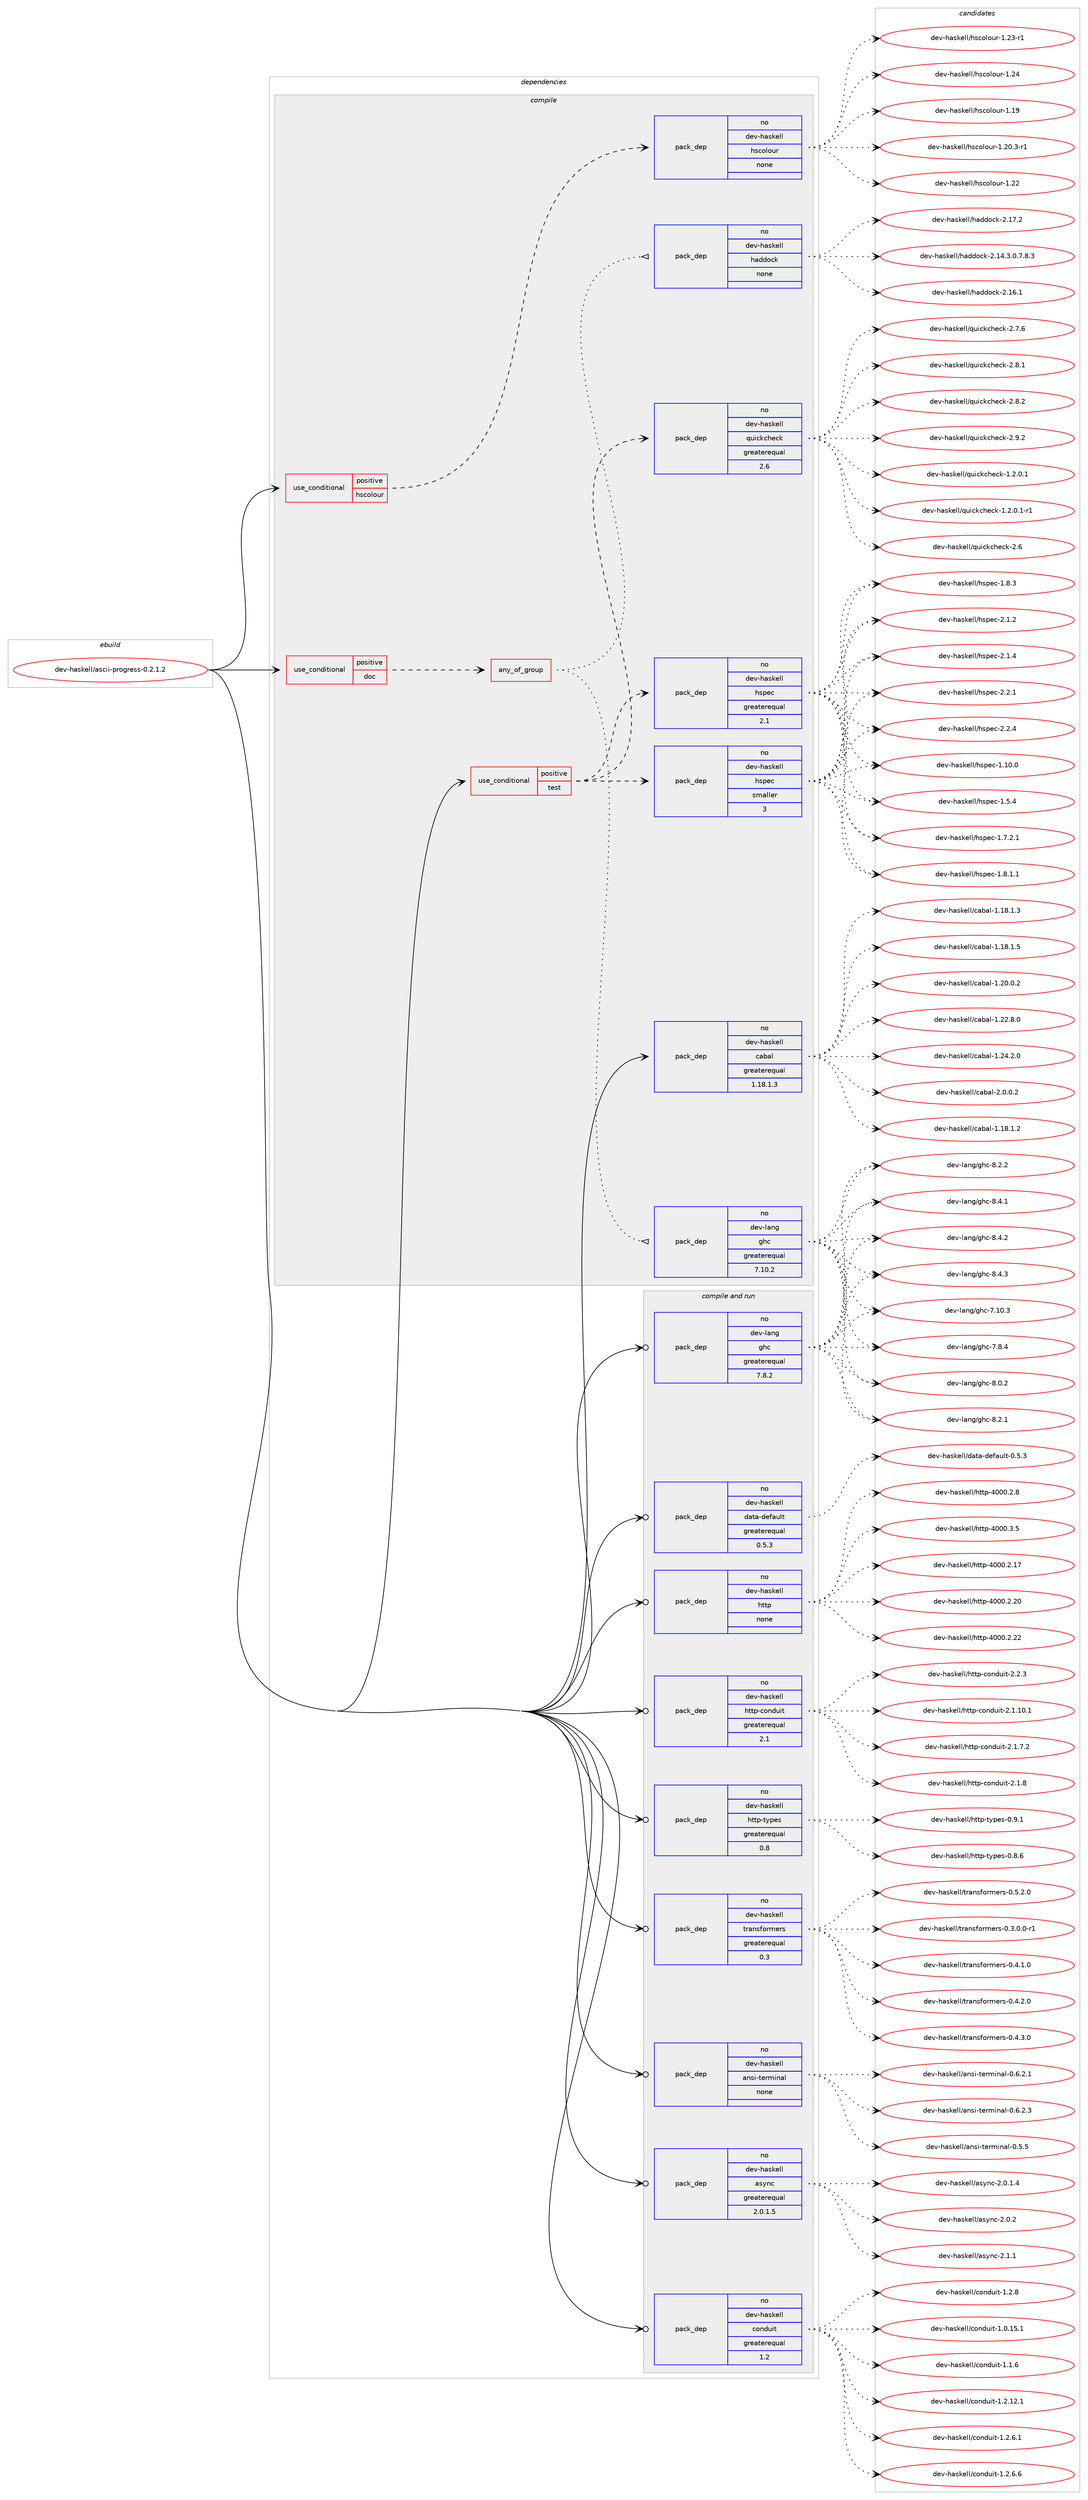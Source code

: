 digraph prolog {

# *************
# Graph options
# *************

newrank=true;
concentrate=true;
compound=true;
graph [rankdir=LR,fontname=Helvetica,fontsize=10,ranksep=1.5];#, ranksep=2.5, nodesep=0.2];
edge  [arrowhead=vee];
node  [fontname=Helvetica,fontsize=10];

# **********
# The ebuild
# **********

subgraph cluster_leftcol {
color=gray;
rank=same;
label=<<i>ebuild</i>>;
id [label="dev-haskell/ascii-progress-0.2.1.2", color=red, width=4, href="../dev-haskell/ascii-progress-0.2.1.2.svg"];
}

# ****************
# The dependencies
# ****************

subgraph cluster_midcol {
color=gray;
label=<<i>dependencies</i>>;
subgraph cluster_compile {
fillcolor="#eeeeee";
style=filled;
label=<<i>compile</i>>;
subgraph cond358546 {
dependency1325996 [label=<<TABLE BORDER="0" CELLBORDER="1" CELLSPACING="0" CELLPADDING="4"><TR><TD ROWSPAN="3" CELLPADDING="10">use_conditional</TD></TR><TR><TD>positive</TD></TR><TR><TD>doc</TD></TR></TABLE>>, shape=none, color=red];
subgraph any20513 {
dependency1325997 [label=<<TABLE BORDER="0" CELLBORDER="1" CELLSPACING="0" CELLPADDING="4"><TR><TD CELLPADDING="10">any_of_group</TD></TR></TABLE>>, shape=none, color=red];subgraph pack946385 {
dependency1325998 [label=<<TABLE BORDER="0" CELLBORDER="1" CELLSPACING="0" CELLPADDING="4" WIDTH="220"><TR><TD ROWSPAN="6" CELLPADDING="30">pack_dep</TD></TR><TR><TD WIDTH="110">no</TD></TR><TR><TD>dev-haskell</TD></TR><TR><TD>haddock</TD></TR><TR><TD>none</TD></TR><TR><TD></TD></TR></TABLE>>, shape=none, color=blue];
}
dependency1325997:e -> dependency1325998:w [weight=20,style="dotted",arrowhead="oinv"];
subgraph pack946386 {
dependency1325999 [label=<<TABLE BORDER="0" CELLBORDER="1" CELLSPACING="0" CELLPADDING="4" WIDTH="220"><TR><TD ROWSPAN="6" CELLPADDING="30">pack_dep</TD></TR><TR><TD WIDTH="110">no</TD></TR><TR><TD>dev-lang</TD></TR><TR><TD>ghc</TD></TR><TR><TD>greaterequal</TD></TR><TR><TD>7.10.2</TD></TR></TABLE>>, shape=none, color=blue];
}
dependency1325997:e -> dependency1325999:w [weight=20,style="dotted",arrowhead="oinv"];
}
dependency1325996:e -> dependency1325997:w [weight=20,style="dashed",arrowhead="vee"];
}
id:e -> dependency1325996:w [weight=20,style="solid",arrowhead="vee"];
subgraph cond358547 {
dependency1326000 [label=<<TABLE BORDER="0" CELLBORDER="1" CELLSPACING="0" CELLPADDING="4"><TR><TD ROWSPAN="3" CELLPADDING="10">use_conditional</TD></TR><TR><TD>positive</TD></TR><TR><TD>hscolour</TD></TR></TABLE>>, shape=none, color=red];
subgraph pack946387 {
dependency1326001 [label=<<TABLE BORDER="0" CELLBORDER="1" CELLSPACING="0" CELLPADDING="4" WIDTH="220"><TR><TD ROWSPAN="6" CELLPADDING="30">pack_dep</TD></TR><TR><TD WIDTH="110">no</TD></TR><TR><TD>dev-haskell</TD></TR><TR><TD>hscolour</TD></TR><TR><TD>none</TD></TR><TR><TD></TD></TR></TABLE>>, shape=none, color=blue];
}
dependency1326000:e -> dependency1326001:w [weight=20,style="dashed",arrowhead="vee"];
}
id:e -> dependency1326000:w [weight=20,style="solid",arrowhead="vee"];
subgraph cond358548 {
dependency1326002 [label=<<TABLE BORDER="0" CELLBORDER="1" CELLSPACING="0" CELLPADDING="4"><TR><TD ROWSPAN="3" CELLPADDING="10">use_conditional</TD></TR><TR><TD>positive</TD></TR><TR><TD>test</TD></TR></TABLE>>, shape=none, color=red];
subgraph pack946388 {
dependency1326003 [label=<<TABLE BORDER="0" CELLBORDER="1" CELLSPACING="0" CELLPADDING="4" WIDTH="220"><TR><TD ROWSPAN="6" CELLPADDING="30">pack_dep</TD></TR><TR><TD WIDTH="110">no</TD></TR><TR><TD>dev-haskell</TD></TR><TR><TD>hspec</TD></TR><TR><TD>greaterequal</TD></TR><TR><TD>2.1</TD></TR></TABLE>>, shape=none, color=blue];
}
dependency1326002:e -> dependency1326003:w [weight=20,style="dashed",arrowhead="vee"];
subgraph pack946389 {
dependency1326004 [label=<<TABLE BORDER="0" CELLBORDER="1" CELLSPACING="0" CELLPADDING="4" WIDTH="220"><TR><TD ROWSPAN="6" CELLPADDING="30">pack_dep</TD></TR><TR><TD WIDTH="110">no</TD></TR><TR><TD>dev-haskell</TD></TR><TR><TD>hspec</TD></TR><TR><TD>smaller</TD></TR><TR><TD>3</TD></TR></TABLE>>, shape=none, color=blue];
}
dependency1326002:e -> dependency1326004:w [weight=20,style="dashed",arrowhead="vee"];
subgraph pack946390 {
dependency1326005 [label=<<TABLE BORDER="0" CELLBORDER="1" CELLSPACING="0" CELLPADDING="4" WIDTH="220"><TR><TD ROWSPAN="6" CELLPADDING="30">pack_dep</TD></TR><TR><TD WIDTH="110">no</TD></TR><TR><TD>dev-haskell</TD></TR><TR><TD>quickcheck</TD></TR><TR><TD>greaterequal</TD></TR><TR><TD>2.6</TD></TR></TABLE>>, shape=none, color=blue];
}
dependency1326002:e -> dependency1326005:w [weight=20,style="dashed",arrowhead="vee"];
}
id:e -> dependency1326002:w [weight=20,style="solid",arrowhead="vee"];
subgraph pack946391 {
dependency1326006 [label=<<TABLE BORDER="0" CELLBORDER="1" CELLSPACING="0" CELLPADDING="4" WIDTH="220"><TR><TD ROWSPAN="6" CELLPADDING="30">pack_dep</TD></TR><TR><TD WIDTH="110">no</TD></TR><TR><TD>dev-haskell</TD></TR><TR><TD>cabal</TD></TR><TR><TD>greaterequal</TD></TR><TR><TD>1.18.1.3</TD></TR></TABLE>>, shape=none, color=blue];
}
id:e -> dependency1326006:w [weight=20,style="solid",arrowhead="vee"];
}
subgraph cluster_compileandrun {
fillcolor="#eeeeee";
style=filled;
label=<<i>compile and run</i>>;
subgraph pack946392 {
dependency1326007 [label=<<TABLE BORDER="0" CELLBORDER="1" CELLSPACING="0" CELLPADDING="4" WIDTH="220"><TR><TD ROWSPAN="6" CELLPADDING="30">pack_dep</TD></TR><TR><TD WIDTH="110">no</TD></TR><TR><TD>dev-haskell</TD></TR><TR><TD>ansi-terminal</TD></TR><TR><TD>none</TD></TR><TR><TD></TD></TR></TABLE>>, shape=none, color=blue];
}
id:e -> dependency1326007:w [weight=20,style="solid",arrowhead="odotvee"];
subgraph pack946393 {
dependency1326008 [label=<<TABLE BORDER="0" CELLBORDER="1" CELLSPACING="0" CELLPADDING="4" WIDTH="220"><TR><TD ROWSPAN="6" CELLPADDING="30">pack_dep</TD></TR><TR><TD WIDTH="110">no</TD></TR><TR><TD>dev-haskell</TD></TR><TR><TD>async</TD></TR><TR><TD>greaterequal</TD></TR><TR><TD>2.0.1.5</TD></TR></TABLE>>, shape=none, color=blue];
}
id:e -> dependency1326008:w [weight=20,style="solid",arrowhead="odotvee"];
subgraph pack946394 {
dependency1326009 [label=<<TABLE BORDER="0" CELLBORDER="1" CELLSPACING="0" CELLPADDING="4" WIDTH="220"><TR><TD ROWSPAN="6" CELLPADDING="30">pack_dep</TD></TR><TR><TD WIDTH="110">no</TD></TR><TR><TD>dev-haskell</TD></TR><TR><TD>conduit</TD></TR><TR><TD>greaterequal</TD></TR><TR><TD>1.2</TD></TR></TABLE>>, shape=none, color=blue];
}
id:e -> dependency1326009:w [weight=20,style="solid",arrowhead="odotvee"];
subgraph pack946395 {
dependency1326010 [label=<<TABLE BORDER="0" CELLBORDER="1" CELLSPACING="0" CELLPADDING="4" WIDTH="220"><TR><TD ROWSPAN="6" CELLPADDING="30">pack_dep</TD></TR><TR><TD WIDTH="110">no</TD></TR><TR><TD>dev-haskell</TD></TR><TR><TD>data-default</TD></TR><TR><TD>greaterequal</TD></TR><TR><TD>0.5.3</TD></TR></TABLE>>, shape=none, color=blue];
}
id:e -> dependency1326010:w [weight=20,style="solid",arrowhead="odotvee"];
subgraph pack946396 {
dependency1326011 [label=<<TABLE BORDER="0" CELLBORDER="1" CELLSPACING="0" CELLPADDING="4" WIDTH="220"><TR><TD ROWSPAN="6" CELLPADDING="30">pack_dep</TD></TR><TR><TD WIDTH="110">no</TD></TR><TR><TD>dev-haskell</TD></TR><TR><TD>http</TD></TR><TR><TD>none</TD></TR><TR><TD></TD></TR></TABLE>>, shape=none, color=blue];
}
id:e -> dependency1326011:w [weight=20,style="solid",arrowhead="odotvee"];
subgraph pack946397 {
dependency1326012 [label=<<TABLE BORDER="0" CELLBORDER="1" CELLSPACING="0" CELLPADDING="4" WIDTH="220"><TR><TD ROWSPAN="6" CELLPADDING="30">pack_dep</TD></TR><TR><TD WIDTH="110">no</TD></TR><TR><TD>dev-haskell</TD></TR><TR><TD>http-conduit</TD></TR><TR><TD>greaterequal</TD></TR><TR><TD>2.1</TD></TR></TABLE>>, shape=none, color=blue];
}
id:e -> dependency1326012:w [weight=20,style="solid",arrowhead="odotvee"];
subgraph pack946398 {
dependency1326013 [label=<<TABLE BORDER="0" CELLBORDER="1" CELLSPACING="0" CELLPADDING="4" WIDTH="220"><TR><TD ROWSPAN="6" CELLPADDING="30">pack_dep</TD></TR><TR><TD WIDTH="110">no</TD></TR><TR><TD>dev-haskell</TD></TR><TR><TD>http-types</TD></TR><TR><TD>greaterequal</TD></TR><TR><TD>0.8</TD></TR></TABLE>>, shape=none, color=blue];
}
id:e -> dependency1326013:w [weight=20,style="solid",arrowhead="odotvee"];
subgraph pack946399 {
dependency1326014 [label=<<TABLE BORDER="0" CELLBORDER="1" CELLSPACING="0" CELLPADDING="4" WIDTH="220"><TR><TD ROWSPAN="6" CELLPADDING="30">pack_dep</TD></TR><TR><TD WIDTH="110">no</TD></TR><TR><TD>dev-haskell</TD></TR><TR><TD>transformers</TD></TR><TR><TD>greaterequal</TD></TR><TR><TD>0.3</TD></TR></TABLE>>, shape=none, color=blue];
}
id:e -> dependency1326014:w [weight=20,style="solid",arrowhead="odotvee"];
subgraph pack946400 {
dependency1326015 [label=<<TABLE BORDER="0" CELLBORDER="1" CELLSPACING="0" CELLPADDING="4" WIDTH="220"><TR><TD ROWSPAN="6" CELLPADDING="30">pack_dep</TD></TR><TR><TD WIDTH="110">no</TD></TR><TR><TD>dev-lang</TD></TR><TR><TD>ghc</TD></TR><TR><TD>greaterequal</TD></TR><TR><TD>7.8.2</TD></TR></TABLE>>, shape=none, color=blue];
}
id:e -> dependency1326015:w [weight=20,style="solid",arrowhead="odotvee"];
}
subgraph cluster_run {
fillcolor="#eeeeee";
style=filled;
label=<<i>run</i>>;
}
}

# **************
# The candidates
# **************

subgraph cluster_choices {
rank=same;
color=gray;
label=<<i>candidates</i>>;

subgraph choice946385 {
color=black;
nodesep=1;
choice1001011184510497115107101108108471049710010011199107455046495246514648465546564651 [label="dev-haskell/haddock-2.14.3.0.7.8.3", color=red, width=4,href="../dev-haskell/haddock-2.14.3.0.7.8.3.svg"];
choice100101118451049711510710110810847104971001001119910745504649544649 [label="dev-haskell/haddock-2.16.1", color=red, width=4,href="../dev-haskell/haddock-2.16.1.svg"];
choice100101118451049711510710110810847104971001001119910745504649554650 [label="dev-haskell/haddock-2.17.2", color=red, width=4,href="../dev-haskell/haddock-2.17.2.svg"];
dependency1325998:e -> choice1001011184510497115107101108108471049710010011199107455046495246514648465546564651:w [style=dotted,weight="100"];
dependency1325998:e -> choice100101118451049711510710110810847104971001001119910745504649544649:w [style=dotted,weight="100"];
dependency1325998:e -> choice100101118451049711510710110810847104971001001119910745504649554650:w [style=dotted,weight="100"];
}
subgraph choice946386 {
color=black;
nodesep=1;
choice1001011184510897110103471031049945554649484651 [label="dev-lang/ghc-7.10.3", color=red, width=4,href="../dev-lang/ghc-7.10.3.svg"];
choice10010111845108971101034710310499455546564652 [label="dev-lang/ghc-7.8.4", color=red, width=4,href="../dev-lang/ghc-7.8.4.svg"];
choice10010111845108971101034710310499455646484650 [label="dev-lang/ghc-8.0.2", color=red, width=4,href="../dev-lang/ghc-8.0.2.svg"];
choice10010111845108971101034710310499455646504649 [label="dev-lang/ghc-8.2.1", color=red, width=4,href="../dev-lang/ghc-8.2.1.svg"];
choice10010111845108971101034710310499455646504650 [label="dev-lang/ghc-8.2.2", color=red, width=4,href="../dev-lang/ghc-8.2.2.svg"];
choice10010111845108971101034710310499455646524649 [label="dev-lang/ghc-8.4.1", color=red, width=4,href="../dev-lang/ghc-8.4.1.svg"];
choice10010111845108971101034710310499455646524650 [label="dev-lang/ghc-8.4.2", color=red, width=4,href="../dev-lang/ghc-8.4.2.svg"];
choice10010111845108971101034710310499455646524651 [label="dev-lang/ghc-8.4.3", color=red, width=4,href="../dev-lang/ghc-8.4.3.svg"];
dependency1325999:e -> choice1001011184510897110103471031049945554649484651:w [style=dotted,weight="100"];
dependency1325999:e -> choice10010111845108971101034710310499455546564652:w [style=dotted,weight="100"];
dependency1325999:e -> choice10010111845108971101034710310499455646484650:w [style=dotted,weight="100"];
dependency1325999:e -> choice10010111845108971101034710310499455646504649:w [style=dotted,weight="100"];
dependency1325999:e -> choice10010111845108971101034710310499455646504650:w [style=dotted,weight="100"];
dependency1325999:e -> choice10010111845108971101034710310499455646524649:w [style=dotted,weight="100"];
dependency1325999:e -> choice10010111845108971101034710310499455646524650:w [style=dotted,weight="100"];
dependency1325999:e -> choice10010111845108971101034710310499455646524651:w [style=dotted,weight="100"];
}
subgraph choice946387 {
color=black;
nodesep=1;
choice100101118451049711510710110810847104115991111081111171144549464957 [label="dev-haskell/hscolour-1.19", color=red, width=4,href="../dev-haskell/hscolour-1.19.svg"];
choice10010111845104971151071011081084710411599111108111117114454946504846514511449 [label="dev-haskell/hscolour-1.20.3-r1", color=red, width=4,href="../dev-haskell/hscolour-1.20.3-r1.svg"];
choice100101118451049711510710110810847104115991111081111171144549465050 [label="dev-haskell/hscolour-1.22", color=red, width=4,href="../dev-haskell/hscolour-1.22.svg"];
choice1001011184510497115107101108108471041159911110811111711445494650514511449 [label="dev-haskell/hscolour-1.23-r1", color=red, width=4,href="../dev-haskell/hscolour-1.23-r1.svg"];
choice100101118451049711510710110810847104115991111081111171144549465052 [label="dev-haskell/hscolour-1.24", color=red, width=4,href="../dev-haskell/hscolour-1.24.svg"];
dependency1326001:e -> choice100101118451049711510710110810847104115991111081111171144549464957:w [style=dotted,weight="100"];
dependency1326001:e -> choice10010111845104971151071011081084710411599111108111117114454946504846514511449:w [style=dotted,weight="100"];
dependency1326001:e -> choice100101118451049711510710110810847104115991111081111171144549465050:w [style=dotted,weight="100"];
dependency1326001:e -> choice1001011184510497115107101108108471041159911110811111711445494650514511449:w [style=dotted,weight="100"];
dependency1326001:e -> choice100101118451049711510710110810847104115991111081111171144549465052:w [style=dotted,weight="100"];
}
subgraph choice946388 {
color=black;
nodesep=1;
choice1001011184510497115107101108108471041151121019945494649484648 [label="dev-haskell/hspec-1.10.0", color=red, width=4,href="../dev-haskell/hspec-1.10.0.svg"];
choice10010111845104971151071011081084710411511210199454946534652 [label="dev-haskell/hspec-1.5.4", color=red, width=4,href="../dev-haskell/hspec-1.5.4.svg"];
choice100101118451049711510710110810847104115112101994549465546504649 [label="dev-haskell/hspec-1.7.2.1", color=red, width=4,href="../dev-haskell/hspec-1.7.2.1.svg"];
choice100101118451049711510710110810847104115112101994549465646494649 [label="dev-haskell/hspec-1.8.1.1", color=red, width=4,href="../dev-haskell/hspec-1.8.1.1.svg"];
choice10010111845104971151071011081084710411511210199454946564651 [label="dev-haskell/hspec-1.8.3", color=red, width=4,href="../dev-haskell/hspec-1.8.3.svg"];
choice10010111845104971151071011081084710411511210199455046494650 [label="dev-haskell/hspec-2.1.2", color=red, width=4,href="../dev-haskell/hspec-2.1.2.svg"];
choice10010111845104971151071011081084710411511210199455046494652 [label="dev-haskell/hspec-2.1.4", color=red, width=4,href="../dev-haskell/hspec-2.1.4.svg"];
choice10010111845104971151071011081084710411511210199455046504649 [label="dev-haskell/hspec-2.2.1", color=red, width=4,href="../dev-haskell/hspec-2.2.1.svg"];
choice10010111845104971151071011081084710411511210199455046504652 [label="dev-haskell/hspec-2.2.4", color=red, width=4,href="../dev-haskell/hspec-2.2.4.svg"];
dependency1326003:e -> choice1001011184510497115107101108108471041151121019945494649484648:w [style=dotted,weight="100"];
dependency1326003:e -> choice10010111845104971151071011081084710411511210199454946534652:w [style=dotted,weight="100"];
dependency1326003:e -> choice100101118451049711510710110810847104115112101994549465546504649:w [style=dotted,weight="100"];
dependency1326003:e -> choice100101118451049711510710110810847104115112101994549465646494649:w [style=dotted,weight="100"];
dependency1326003:e -> choice10010111845104971151071011081084710411511210199454946564651:w [style=dotted,weight="100"];
dependency1326003:e -> choice10010111845104971151071011081084710411511210199455046494650:w [style=dotted,weight="100"];
dependency1326003:e -> choice10010111845104971151071011081084710411511210199455046494652:w [style=dotted,weight="100"];
dependency1326003:e -> choice10010111845104971151071011081084710411511210199455046504649:w [style=dotted,weight="100"];
dependency1326003:e -> choice10010111845104971151071011081084710411511210199455046504652:w [style=dotted,weight="100"];
}
subgraph choice946389 {
color=black;
nodesep=1;
choice1001011184510497115107101108108471041151121019945494649484648 [label="dev-haskell/hspec-1.10.0", color=red, width=4,href="../dev-haskell/hspec-1.10.0.svg"];
choice10010111845104971151071011081084710411511210199454946534652 [label="dev-haskell/hspec-1.5.4", color=red, width=4,href="../dev-haskell/hspec-1.5.4.svg"];
choice100101118451049711510710110810847104115112101994549465546504649 [label="dev-haskell/hspec-1.7.2.1", color=red, width=4,href="../dev-haskell/hspec-1.7.2.1.svg"];
choice100101118451049711510710110810847104115112101994549465646494649 [label="dev-haskell/hspec-1.8.1.1", color=red, width=4,href="../dev-haskell/hspec-1.8.1.1.svg"];
choice10010111845104971151071011081084710411511210199454946564651 [label="dev-haskell/hspec-1.8.3", color=red, width=4,href="../dev-haskell/hspec-1.8.3.svg"];
choice10010111845104971151071011081084710411511210199455046494650 [label="dev-haskell/hspec-2.1.2", color=red, width=4,href="../dev-haskell/hspec-2.1.2.svg"];
choice10010111845104971151071011081084710411511210199455046494652 [label="dev-haskell/hspec-2.1.4", color=red, width=4,href="../dev-haskell/hspec-2.1.4.svg"];
choice10010111845104971151071011081084710411511210199455046504649 [label="dev-haskell/hspec-2.2.1", color=red, width=4,href="../dev-haskell/hspec-2.2.1.svg"];
choice10010111845104971151071011081084710411511210199455046504652 [label="dev-haskell/hspec-2.2.4", color=red, width=4,href="../dev-haskell/hspec-2.2.4.svg"];
dependency1326004:e -> choice1001011184510497115107101108108471041151121019945494649484648:w [style=dotted,weight="100"];
dependency1326004:e -> choice10010111845104971151071011081084710411511210199454946534652:w [style=dotted,weight="100"];
dependency1326004:e -> choice100101118451049711510710110810847104115112101994549465546504649:w [style=dotted,weight="100"];
dependency1326004:e -> choice100101118451049711510710110810847104115112101994549465646494649:w [style=dotted,weight="100"];
dependency1326004:e -> choice10010111845104971151071011081084710411511210199454946564651:w [style=dotted,weight="100"];
dependency1326004:e -> choice10010111845104971151071011081084710411511210199455046494650:w [style=dotted,weight="100"];
dependency1326004:e -> choice10010111845104971151071011081084710411511210199455046494652:w [style=dotted,weight="100"];
dependency1326004:e -> choice10010111845104971151071011081084710411511210199455046504649:w [style=dotted,weight="100"];
dependency1326004:e -> choice10010111845104971151071011081084710411511210199455046504652:w [style=dotted,weight="100"];
}
subgraph choice946390 {
color=black;
nodesep=1;
choice1001011184510497115107101108108471131171059910799104101991074549465046484649 [label="dev-haskell/quickcheck-1.2.0.1", color=red, width=4,href="../dev-haskell/quickcheck-1.2.0.1.svg"];
choice10010111845104971151071011081084711311710599107991041019910745494650464846494511449 [label="dev-haskell/quickcheck-1.2.0.1-r1", color=red, width=4,href="../dev-haskell/quickcheck-1.2.0.1-r1.svg"];
choice10010111845104971151071011081084711311710599107991041019910745504654 [label="dev-haskell/quickcheck-2.6", color=red, width=4,href="../dev-haskell/quickcheck-2.6.svg"];
choice100101118451049711510710110810847113117105991079910410199107455046554654 [label="dev-haskell/quickcheck-2.7.6", color=red, width=4,href="../dev-haskell/quickcheck-2.7.6.svg"];
choice100101118451049711510710110810847113117105991079910410199107455046564649 [label="dev-haskell/quickcheck-2.8.1", color=red, width=4,href="../dev-haskell/quickcheck-2.8.1.svg"];
choice100101118451049711510710110810847113117105991079910410199107455046564650 [label="dev-haskell/quickcheck-2.8.2", color=red, width=4,href="../dev-haskell/quickcheck-2.8.2.svg"];
choice100101118451049711510710110810847113117105991079910410199107455046574650 [label="dev-haskell/quickcheck-2.9.2", color=red, width=4,href="../dev-haskell/quickcheck-2.9.2.svg"];
dependency1326005:e -> choice1001011184510497115107101108108471131171059910799104101991074549465046484649:w [style=dotted,weight="100"];
dependency1326005:e -> choice10010111845104971151071011081084711311710599107991041019910745494650464846494511449:w [style=dotted,weight="100"];
dependency1326005:e -> choice10010111845104971151071011081084711311710599107991041019910745504654:w [style=dotted,weight="100"];
dependency1326005:e -> choice100101118451049711510710110810847113117105991079910410199107455046554654:w [style=dotted,weight="100"];
dependency1326005:e -> choice100101118451049711510710110810847113117105991079910410199107455046564649:w [style=dotted,weight="100"];
dependency1326005:e -> choice100101118451049711510710110810847113117105991079910410199107455046564650:w [style=dotted,weight="100"];
dependency1326005:e -> choice100101118451049711510710110810847113117105991079910410199107455046574650:w [style=dotted,weight="100"];
}
subgraph choice946391 {
color=black;
nodesep=1;
choice10010111845104971151071011081084799979897108454946495646494650 [label="dev-haskell/cabal-1.18.1.2", color=red, width=4,href="../dev-haskell/cabal-1.18.1.2.svg"];
choice10010111845104971151071011081084799979897108454946495646494651 [label="dev-haskell/cabal-1.18.1.3", color=red, width=4,href="../dev-haskell/cabal-1.18.1.3.svg"];
choice10010111845104971151071011081084799979897108454946495646494653 [label="dev-haskell/cabal-1.18.1.5", color=red, width=4,href="../dev-haskell/cabal-1.18.1.5.svg"];
choice10010111845104971151071011081084799979897108454946504846484650 [label="dev-haskell/cabal-1.20.0.2", color=red, width=4,href="../dev-haskell/cabal-1.20.0.2.svg"];
choice10010111845104971151071011081084799979897108454946505046564648 [label="dev-haskell/cabal-1.22.8.0", color=red, width=4,href="../dev-haskell/cabal-1.22.8.0.svg"];
choice10010111845104971151071011081084799979897108454946505246504648 [label="dev-haskell/cabal-1.24.2.0", color=red, width=4,href="../dev-haskell/cabal-1.24.2.0.svg"];
choice100101118451049711510710110810847999798971084550464846484650 [label="dev-haskell/cabal-2.0.0.2", color=red, width=4,href="../dev-haskell/cabal-2.0.0.2.svg"];
dependency1326006:e -> choice10010111845104971151071011081084799979897108454946495646494650:w [style=dotted,weight="100"];
dependency1326006:e -> choice10010111845104971151071011081084799979897108454946495646494651:w [style=dotted,weight="100"];
dependency1326006:e -> choice10010111845104971151071011081084799979897108454946495646494653:w [style=dotted,weight="100"];
dependency1326006:e -> choice10010111845104971151071011081084799979897108454946504846484650:w [style=dotted,weight="100"];
dependency1326006:e -> choice10010111845104971151071011081084799979897108454946505046564648:w [style=dotted,weight="100"];
dependency1326006:e -> choice10010111845104971151071011081084799979897108454946505246504648:w [style=dotted,weight="100"];
dependency1326006:e -> choice100101118451049711510710110810847999798971084550464846484650:w [style=dotted,weight="100"];
}
subgraph choice946392 {
color=black;
nodesep=1;
choice100101118451049711510710110810847971101151054511610111410910511097108454846534653 [label="dev-haskell/ansi-terminal-0.5.5", color=red, width=4,href="../dev-haskell/ansi-terminal-0.5.5.svg"];
choice1001011184510497115107101108108479711011510545116101114109105110971084548465446504649 [label="dev-haskell/ansi-terminal-0.6.2.1", color=red, width=4,href="../dev-haskell/ansi-terminal-0.6.2.1.svg"];
choice1001011184510497115107101108108479711011510545116101114109105110971084548465446504651 [label="dev-haskell/ansi-terminal-0.6.2.3", color=red, width=4,href="../dev-haskell/ansi-terminal-0.6.2.3.svg"];
dependency1326007:e -> choice100101118451049711510710110810847971101151054511610111410910511097108454846534653:w [style=dotted,weight="100"];
dependency1326007:e -> choice1001011184510497115107101108108479711011510545116101114109105110971084548465446504649:w [style=dotted,weight="100"];
dependency1326007:e -> choice1001011184510497115107101108108479711011510545116101114109105110971084548465446504651:w [style=dotted,weight="100"];
}
subgraph choice946393 {
color=black;
nodesep=1;
choice10010111845104971151071011081084797115121110994550464846494652 [label="dev-haskell/async-2.0.1.4", color=red, width=4,href="../dev-haskell/async-2.0.1.4.svg"];
choice1001011184510497115107101108108479711512111099455046484650 [label="dev-haskell/async-2.0.2", color=red, width=4,href="../dev-haskell/async-2.0.2.svg"];
choice1001011184510497115107101108108479711512111099455046494649 [label="dev-haskell/async-2.1.1", color=red, width=4,href="../dev-haskell/async-2.1.1.svg"];
dependency1326008:e -> choice10010111845104971151071011081084797115121110994550464846494652:w [style=dotted,weight="100"];
dependency1326008:e -> choice1001011184510497115107101108108479711512111099455046484650:w [style=dotted,weight="100"];
dependency1326008:e -> choice1001011184510497115107101108108479711512111099455046494649:w [style=dotted,weight="100"];
}
subgraph choice946394 {
color=black;
nodesep=1;
choice10010111845104971151071011081084799111110100117105116454946484649534649 [label="dev-haskell/conduit-1.0.15.1", color=red, width=4,href="../dev-haskell/conduit-1.0.15.1.svg"];
choice10010111845104971151071011081084799111110100117105116454946494654 [label="dev-haskell/conduit-1.1.6", color=red, width=4,href="../dev-haskell/conduit-1.1.6.svg"];
choice10010111845104971151071011081084799111110100117105116454946504649504649 [label="dev-haskell/conduit-1.2.12.1", color=red, width=4,href="../dev-haskell/conduit-1.2.12.1.svg"];
choice100101118451049711510710110810847991111101001171051164549465046544649 [label="dev-haskell/conduit-1.2.6.1", color=red, width=4,href="../dev-haskell/conduit-1.2.6.1.svg"];
choice100101118451049711510710110810847991111101001171051164549465046544654 [label="dev-haskell/conduit-1.2.6.6", color=red, width=4,href="../dev-haskell/conduit-1.2.6.6.svg"];
choice10010111845104971151071011081084799111110100117105116454946504656 [label="dev-haskell/conduit-1.2.8", color=red, width=4,href="../dev-haskell/conduit-1.2.8.svg"];
dependency1326009:e -> choice10010111845104971151071011081084799111110100117105116454946484649534649:w [style=dotted,weight="100"];
dependency1326009:e -> choice10010111845104971151071011081084799111110100117105116454946494654:w [style=dotted,weight="100"];
dependency1326009:e -> choice10010111845104971151071011081084799111110100117105116454946504649504649:w [style=dotted,weight="100"];
dependency1326009:e -> choice100101118451049711510710110810847991111101001171051164549465046544649:w [style=dotted,weight="100"];
dependency1326009:e -> choice100101118451049711510710110810847991111101001171051164549465046544654:w [style=dotted,weight="100"];
dependency1326009:e -> choice10010111845104971151071011081084799111110100117105116454946504656:w [style=dotted,weight="100"];
}
subgraph choice946395 {
color=black;
nodesep=1;
choice10010111845104971151071011081084710097116974510010110297117108116454846534651 [label="dev-haskell/data-default-0.5.3", color=red, width=4,href="../dev-haskell/data-default-0.5.3.svg"];
dependency1326010:e -> choice10010111845104971151071011081084710097116974510010110297117108116454846534651:w [style=dotted,weight="100"];
}
subgraph choice946396 {
color=black;
nodesep=1;
choice10010111845104971151071011081084710411611611245524848484650464955 [label="dev-haskell/http-4000.2.17", color=red, width=4,href="../dev-haskell/http-4000.2.17.svg"];
choice10010111845104971151071011081084710411611611245524848484650465048 [label="dev-haskell/http-4000.2.20", color=red, width=4,href="../dev-haskell/http-4000.2.20.svg"];
choice10010111845104971151071011081084710411611611245524848484650465050 [label="dev-haskell/http-4000.2.22", color=red, width=4,href="../dev-haskell/http-4000.2.22.svg"];
choice100101118451049711510710110810847104116116112455248484846504656 [label="dev-haskell/http-4000.2.8", color=red, width=4,href="../dev-haskell/http-4000.2.8.svg"];
choice100101118451049711510710110810847104116116112455248484846514653 [label="dev-haskell/http-4000.3.5", color=red, width=4,href="../dev-haskell/http-4000.3.5.svg"];
dependency1326011:e -> choice10010111845104971151071011081084710411611611245524848484650464955:w [style=dotted,weight="100"];
dependency1326011:e -> choice10010111845104971151071011081084710411611611245524848484650465048:w [style=dotted,weight="100"];
dependency1326011:e -> choice10010111845104971151071011081084710411611611245524848484650465050:w [style=dotted,weight="100"];
dependency1326011:e -> choice100101118451049711510710110810847104116116112455248484846504656:w [style=dotted,weight="100"];
dependency1326011:e -> choice100101118451049711510710110810847104116116112455248484846514653:w [style=dotted,weight="100"];
}
subgraph choice946397 {
color=black;
nodesep=1;
choice1001011184510497115107101108108471041161161124599111110100117105116455046494649484649 [label="dev-haskell/http-conduit-2.1.10.1", color=red, width=4,href="../dev-haskell/http-conduit-2.1.10.1.svg"];
choice10010111845104971151071011081084710411611611245991111101001171051164550464946554650 [label="dev-haskell/http-conduit-2.1.7.2", color=red, width=4,href="../dev-haskell/http-conduit-2.1.7.2.svg"];
choice1001011184510497115107101108108471041161161124599111110100117105116455046494656 [label="dev-haskell/http-conduit-2.1.8", color=red, width=4,href="../dev-haskell/http-conduit-2.1.8.svg"];
choice1001011184510497115107101108108471041161161124599111110100117105116455046504651 [label="dev-haskell/http-conduit-2.2.3", color=red, width=4,href="../dev-haskell/http-conduit-2.2.3.svg"];
dependency1326012:e -> choice1001011184510497115107101108108471041161161124599111110100117105116455046494649484649:w [style=dotted,weight="100"];
dependency1326012:e -> choice10010111845104971151071011081084710411611611245991111101001171051164550464946554650:w [style=dotted,weight="100"];
dependency1326012:e -> choice1001011184510497115107101108108471041161161124599111110100117105116455046494656:w [style=dotted,weight="100"];
dependency1326012:e -> choice1001011184510497115107101108108471041161161124599111110100117105116455046504651:w [style=dotted,weight="100"];
}
subgraph choice946398 {
color=black;
nodesep=1;
choice10010111845104971151071011081084710411611611245116121112101115454846564654 [label="dev-haskell/http-types-0.8.6", color=red, width=4,href="../dev-haskell/http-types-0.8.6.svg"];
choice10010111845104971151071011081084710411611611245116121112101115454846574649 [label="dev-haskell/http-types-0.9.1", color=red, width=4,href="../dev-haskell/http-types-0.9.1.svg"];
dependency1326013:e -> choice10010111845104971151071011081084710411611611245116121112101115454846564654:w [style=dotted,weight="100"];
dependency1326013:e -> choice10010111845104971151071011081084710411611611245116121112101115454846574649:w [style=dotted,weight="100"];
}
subgraph choice946399 {
color=black;
nodesep=1;
choice1001011184510497115107101108108471161149711011510211111410910111411545484651464846484511449 [label="dev-haskell/transformers-0.3.0.0-r1", color=red, width=4,href="../dev-haskell/transformers-0.3.0.0-r1.svg"];
choice100101118451049711510710110810847116114971101151021111141091011141154548465246494648 [label="dev-haskell/transformers-0.4.1.0", color=red, width=4,href="../dev-haskell/transformers-0.4.1.0.svg"];
choice100101118451049711510710110810847116114971101151021111141091011141154548465246504648 [label="dev-haskell/transformers-0.4.2.0", color=red, width=4,href="../dev-haskell/transformers-0.4.2.0.svg"];
choice100101118451049711510710110810847116114971101151021111141091011141154548465246514648 [label="dev-haskell/transformers-0.4.3.0", color=red, width=4,href="../dev-haskell/transformers-0.4.3.0.svg"];
choice100101118451049711510710110810847116114971101151021111141091011141154548465346504648 [label="dev-haskell/transformers-0.5.2.0", color=red, width=4,href="../dev-haskell/transformers-0.5.2.0.svg"];
dependency1326014:e -> choice1001011184510497115107101108108471161149711011510211111410910111411545484651464846484511449:w [style=dotted,weight="100"];
dependency1326014:e -> choice100101118451049711510710110810847116114971101151021111141091011141154548465246494648:w [style=dotted,weight="100"];
dependency1326014:e -> choice100101118451049711510710110810847116114971101151021111141091011141154548465246504648:w [style=dotted,weight="100"];
dependency1326014:e -> choice100101118451049711510710110810847116114971101151021111141091011141154548465246514648:w [style=dotted,weight="100"];
dependency1326014:e -> choice100101118451049711510710110810847116114971101151021111141091011141154548465346504648:w [style=dotted,weight="100"];
}
subgraph choice946400 {
color=black;
nodesep=1;
choice1001011184510897110103471031049945554649484651 [label="dev-lang/ghc-7.10.3", color=red, width=4,href="../dev-lang/ghc-7.10.3.svg"];
choice10010111845108971101034710310499455546564652 [label="dev-lang/ghc-7.8.4", color=red, width=4,href="../dev-lang/ghc-7.8.4.svg"];
choice10010111845108971101034710310499455646484650 [label="dev-lang/ghc-8.0.2", color=red, width=4,href="../dev-lang/ghc-8.0.2.svg"];
choice10010111845108971101034710310499455646504649 [label="dev-lang/ghc-8.2.1", color=red, width=4,href="../dev-lang/ghc-8.2.1.svg"];
choice10010111845108971101034710310499455646504650 [label="dev-lang/ghc-8.2.2", color=red, width=4,href="../dev-lang/ghc-8.2.2.svg"];
choice10010111845108971101034710310499455646524649 [label="dev-lang/ghc-8.4.1", color=red, width=4,href="../dev-lang/ghc-8.4.1.svg"];
choice10010111845108971101034710310499455646524650 [label="dev-lang/ghc-8.4.2", color=red, width=4,href="../dev-lang/ghc-8.4.2.svg"];
choice10010111845108971101034710310499455646524651 [label="dev-lang/ghc-8.4.3", color=red, width=4,href="../dev-lang/ghc-8.4.3.svg"];
dependency1326015:e -> choice1001011184510897110103471031049945554649484651:w [style=dotted,weight="100"];
dependency1326015:e -> choice10010111845108971101034710310499455546564652:w [style=dotted,weight="100"];
dependency1326015:e -> choice10010111845108971101034710310499455646484650:w [style=dotted,weight="100"];
dependency1326015:e -> choice10010111845108971101034710310499455646504649:w [style=dotted,weight="100"];
dependency1326015:e -> choice10010111845108971101034710310499455646504650:w [style=dotted,weight="100"];
dependency1326015:e -> choice10010111845108971101034710310499455646524649:w [style=dotted,weight="100"];
dependency1326015:e -> choice10010111845108971101034710310499455646524650:w [style=dotted,weight="100"];
dependency1326015:e -> choice10010111845108971101034710310499455646524651:w [style=dotted,weight="100"];
}
}

}
